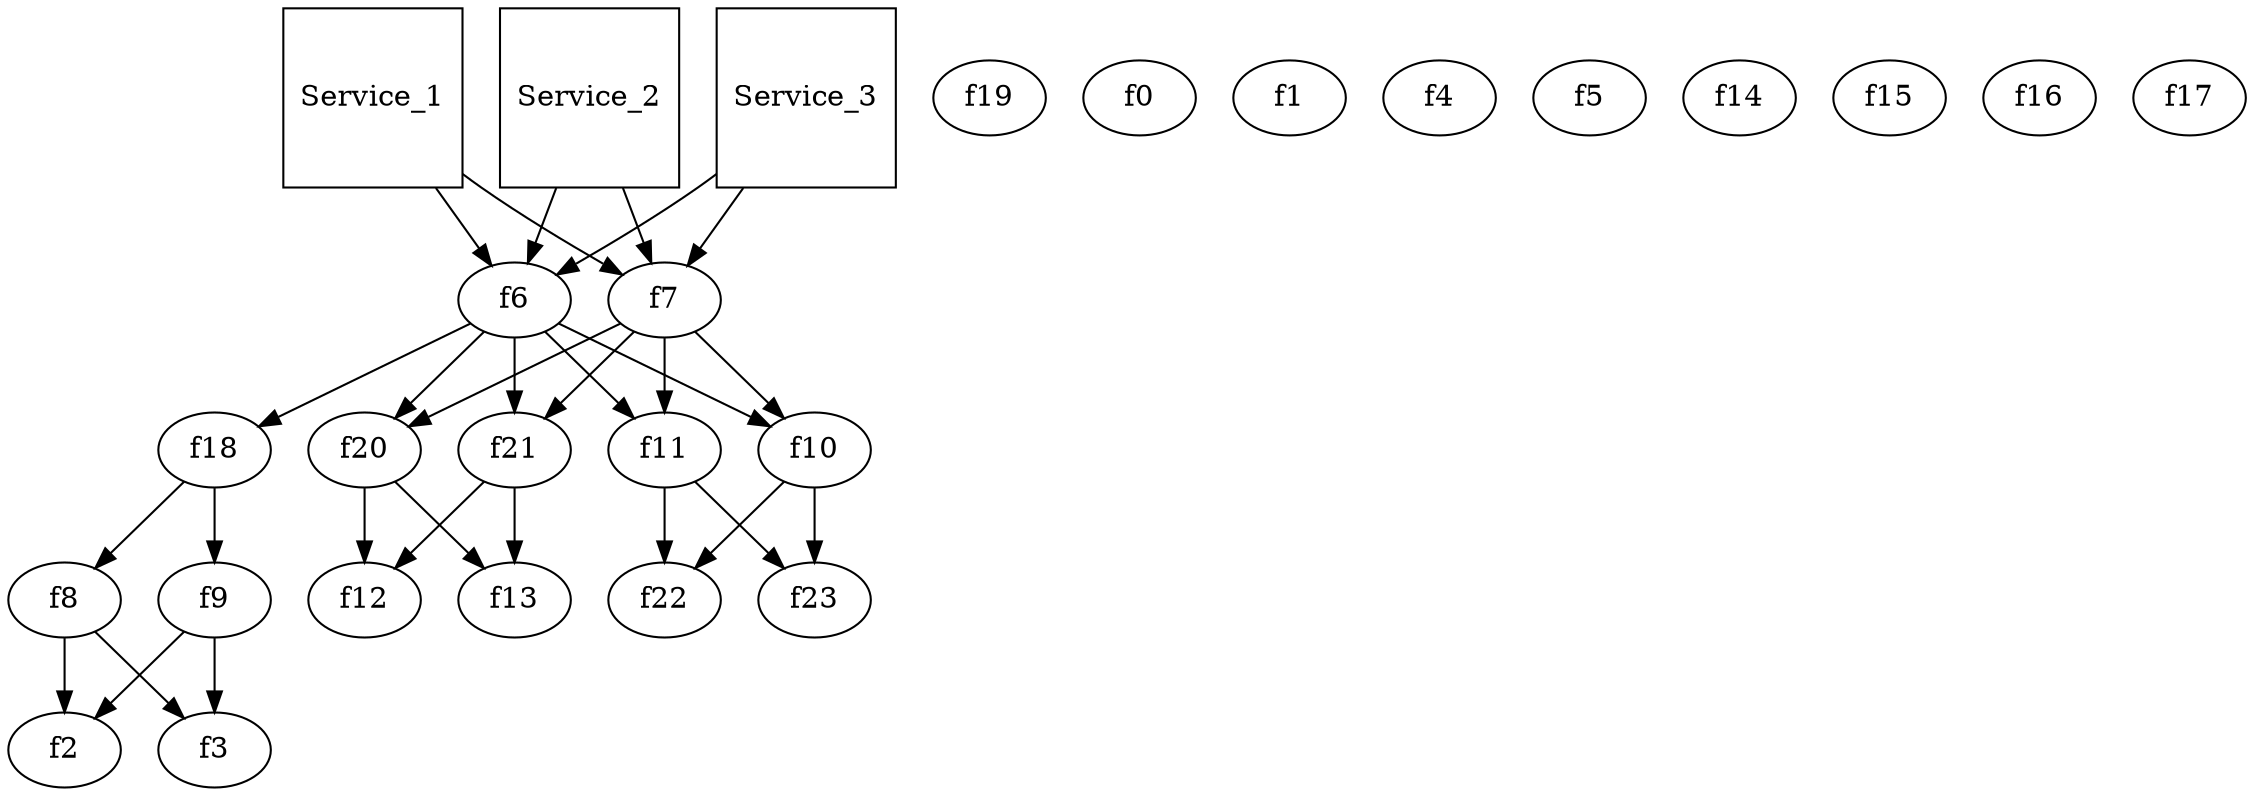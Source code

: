 digraph System{
	f18 ; 	f19 ; 
	f0 ; 	f1 ; 
	f4 ; 	f5 ; 
	f22 ; 	f23 ; 
	f10 ; 	f11 ; 
	f14 ; 	f15 ; 
	f20 ; 	f21 ; 
	f8 ; 	f9 ; 
	f12 ; 	f13 ; 
	f2 ; 	f3 ; 
	f6 ; 	f7 ; 
	f16 ; 	f17 ; 
Service_1[shape=square];
 Service_1->f6; Service_1->f7; f6 -> f10 -> f22;
f6 ->f11; f7 ->f11; f7 ->f10; f10 ->f23; f11 ->f23; f11 ->f22; 
Service_2[shape=square];
 Service_2->f6; Service_2->f7; f6 -> f20 -> f12;
f6 ->f21; f7 ->f21; f7 ->f20; f20 ->f13; f21 ->f13; f21 ->f12; 
Service_3[shape=square];
 Service_3->f6; Service_3->f7; f6 -> f18 -> f8 -> f2;
f18 ->f9; f8 ->f3; f9 ->f3; f9 ->f2; 
}